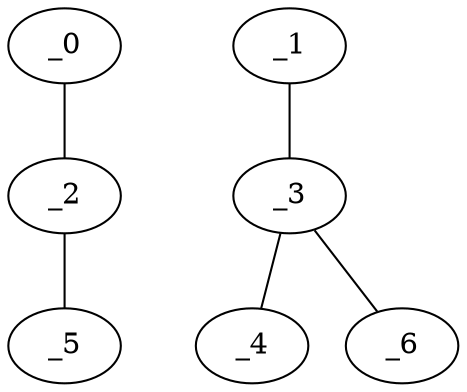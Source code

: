 graph KP1_0055 {
	_0	 [x="0.796096",
		y="2.84479"];
	_2	 [x="0.73",
		y="0.64"];
	_0 -- _2;
	_1	 [x="1.82972",
		y="2.77813"];
	_3	 [x="0.59",
		y="1.75"];
	_1 -- _3;
	_5	 [x="2.23817",
		y="2.7938"];
	_2 -- _5;
	_4	 [x="1.85961",
		y="0.646371"];
	_3 -- _4;
	_6	 [x="0.789327",
		y="1.86285"];
	_3 -- _6;
}

